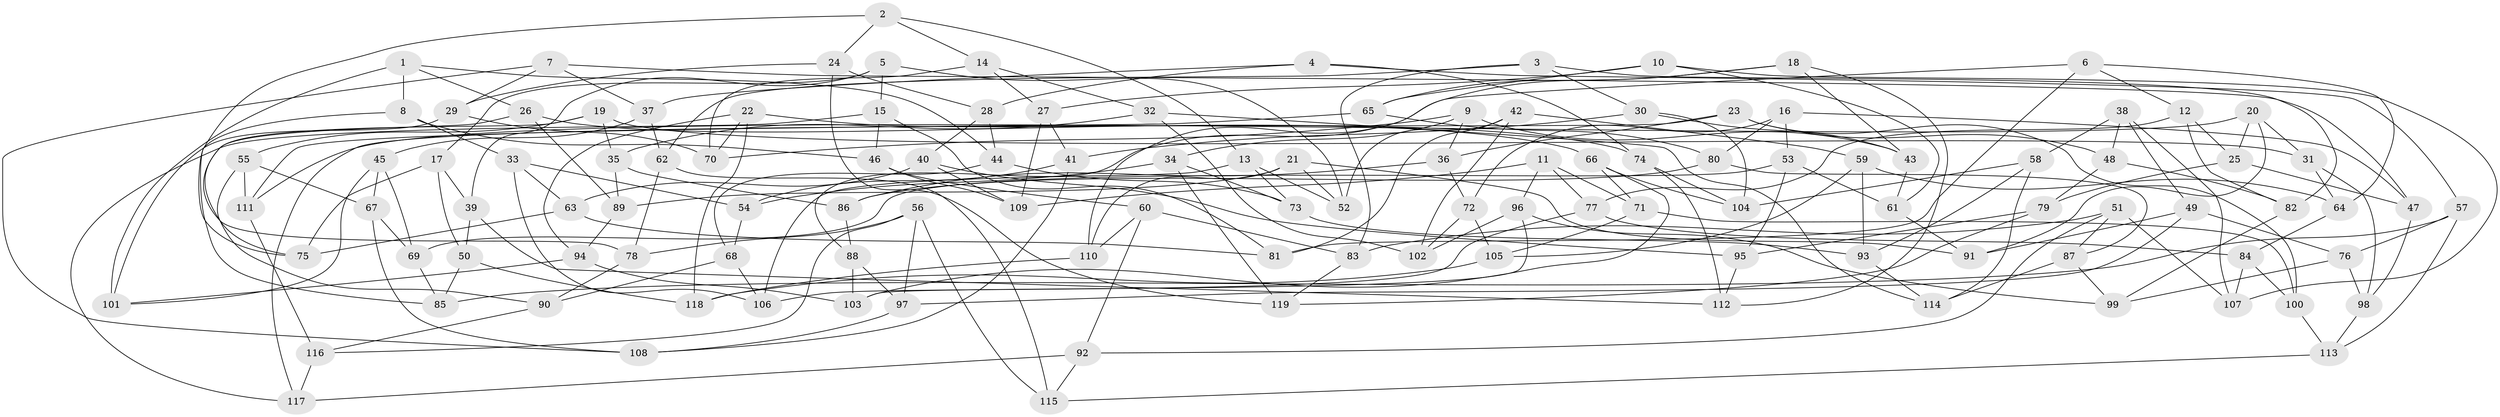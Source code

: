 // Generated by graph-tools (version 1.1) at 2025/26/03/09/25 03:26:51]
// undirected, 119 vertices, 238 edges
graph export_dot {
graph [start="1"]
  node [color=gray90,style=filled];
  1;
  2;
  3;
  4;
  5;
  6;
  7;
  8;
  9;
  10;
  11;
  12;
  13;
  14;
  15;
  16;
  17;
  18;
  19;
  20;
  21;
  22;
  23;
  24;
  25;
  26;
  27;
  28;
  29;
  30;
  31;
  32;
  33;
  34;
  35;
  36;
  37;
  38;
  39;
  40;
  41;
  42;
  43;
  44;
  45;
  46;
  47;
  48;
  49;
  50;
  51;
  52;
  53;
  54;
  55;
  56;
  57;
  58;
  59;
  60;
  61;
  62;
  63;
  64;
  65;
  66;
  67;
  68;
  69;
  70;
  71;
  72;
  73;
  74;
  75;
  76;
  77;
  78;
  79;
  80;
  81;
  82;
  83;
  84;
  85;
  86;
  87;
  88;
  89;
  90;
  91;
  92;
  93;
  94;
  95;
  96;
  97;
  98;
  99;
  100;
  101;
  102;
  103;
  104;
  105;
  106;
  107;
  108;
  109;
  110;
  111;
  112;
  113;
  114;
  115;
  116;
  117;
  118;
  119;
  1 -- 101;
  1 -- 8;
  1 -- 44;
  1 -- 26;
  2 -- 75;
  2 -- 24;
  2 -- 13;
  2 -- 14;
  3 -- 62;
  3 -- 30;
  3 -- 83;
  3 -- 82;
  4 -- 57;
  4 -- 37;
  4 -- 28;
  4 -- 74;
  5 -- 52;
  5 -- 39;
  5 -- 17;
  5 -- 15;
  6 -- 81;
  6 -- 64;
  6 -- 88;
  6 -- 12;
  7 -- 29;
  7 -- 47;
  7 -- 108;
  7 -- 37;
  8 -- 46;
  8 -- 85;
  8 -- 33;
  9 -- 36;
  9 -- 70;
  9 -- 43;
  9 -- 34;
  10 -- 61;
  10 -- 27;
  10 -- 65;
  10 -- 107;
  11 -- 109;
  11 -- 96;
  11 -- 71;
  11 -- 77;
  12 -- 82;
  12 -- 25;
  12 -- 77;
  13 -- 52;
  13 -- 73;
  13 -- 106;
  14 -- 27;
  14 -- 32;
  14 -- 70;
  15 -- 46;
  15 -- 117;
  15 -- 81;
  16 -- 53;
  16 -- 80;
  16 -- 72;
  16 -- 47;
  17 -- 39;
  17 -- 75;
  17 -- 50;
  18 -- 43;
  18 -- 110;
  18 -- 65;
  18 -- 112;
  19 -- 55;
  19 -- 31;
  19 -- 35;
  19 -- 75;
  20 -- 91;
  20 -- 111;
  20 -- 31;
  20 -- 25;
  21 -- 110;
  21 -- 89;
  21 -- 91;
  21 -- 52;
  22 -- 94;
  22 -- 74;
  22 -- 70;
  22 -- 118;
  23 -- 36;
  23 -- 100;
  23 -- 117;
  23 -- 48;
  24 -- 119;
  24 -- 28;
  24 -- 29;
  25 -- 47;
  25 -- 79;
  26 -- 66;
  26 -- 78;
  26 -- 89;
  27 -- 109;
  27 -- 41;
  28 -- 44;
  28 -- 40;
  29 -- 70;
  29 -- 101;
  30 -- 104;
  30 -- 43;
  30 -- 41;
  31 -- 98;
  31 -- 64;
  32 -- 114;
  32 -- 102;
  32 -- 35;
  33 -- 63;
  33 -- 54;
  33 -- 106;
  34 -- 73;
  34 -- 119;
  34 -- 54;
  35 -- 86;
  35 -- 89;
  36 -- 72;
  36 -- 86;
  37 -- 45;
  37 -- 62;
  38 -- 49;
  38 -- 107;
  38 -- 58;
  38 -- 48;
  39 -- 50;
  39 -- 112;
  40 -- 109;
  40 -- 63;
  40 -- 95;
  41 -- 54;
  41 -- 108;
  42 -- 59;
  42 -- 81;
  42 -- 102;
  42 -- 52;
  43 -- 61;
  44 -- 73;
  44 -- 68;
  45 -- 69;
  45 -- 101;
  45 -- 67;
  46 -- 109;
  46 -- 60;
  47 -- 98;
  48 -- 79;
  48 -- 82;
  49 -- 91;
  49 -- 97;
  49 -- 76;
  50 -- 118;
  50 -- 85;
  51 -- 107;
  51 -- 87;
  51 -- 92;
  51 -- 83;
  53 -- 69;
  53 -- 61;
  53 -- 95;
  54 -- 68;
  55 -- 90;
  55 -- 67;
  55 -- 111;
  56 -- 78;
  56 -- 115;
  56 -- 97;
  56 -- 116;
  57 -- 85;
  57 -- 113;
  57 -- 76;
  58 -- 93;
  58 -- 104;
  58 -- 114;
  59 -- 105;
  59 -- 64;
  59 -- 93;
  60 -- 83;
  60 -- 92;
  60 -- 110;
  61 -- 91;
  62 -- 78;
  62 -- 115;
  63 -- 75;
  63 -- 81;
  64 -- 84;
  65 -- 111;
  65 -- 80;
  66 -- 104;
  66 -- 103;
  66 -- 71;
  67 -- 108;
  67 -- 69;
  68 -- 106;
  68 -- 90;
  69 -- 85;
  71 -- 105;
  71 -- 100;
  72 -- 105;
  72 -- 102;
  73 -- 93;
  74 -- 104;
  74 -- 112;
  76 -- 99;
  76 -- 98;
  77 -- 106;
  77 -- 84;
  78 -- 90;
  79 -- 119;
  79 -- 95;
  80 -- 87;
  80 -- 86;
  82 -- 99;
  83 -- 119;
  84 -- 100;
  84 -- 107;
  86 -- 88;
  87 -- 114;
  87 -- 99;
  88 -- 97;
  88 -- 103;
  89 -- 94;
  90 -- 116;
  92 -- 115;
  92 -- 117;
  93 -- 114;
  94 -- 101;
  94 -- 103;
  95 -- 112;
  96 -- 99;
  96 -- 103;
  96 -- 102;
  97 -- 108;
  98 -- 113;
  100 -- 113;
  105 -- 118;
  110 -- 118;
  111 -- 116;
  113 -- 115;
  116 -- 117;
}
